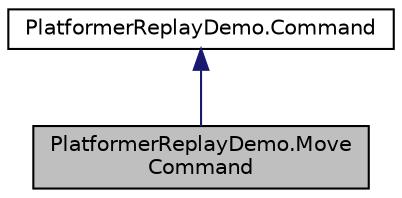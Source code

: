 digraph "PlatformerReplayDemo.MoveCommand"
{
 // LATEX_PDF_SIZE
  edge [fontname="Helvetica",fontsize="10",labelfontname="Helvetica",labelfontsize="10"];
  node [fontname="Helvetica",fontsize="10",shape=record];
  Node1 [label="PlatformerReplayDemo.Move\lCommand",height=0.2,width=0.4,color="black", fillcolor="grey75", style="filled", fontcolor="black",tooltip=" "];
  Node2 -> Node1 [dir="back",color="midnightblue",fontsize="10",style="solid",fontname="Helvetica"];
  Node2 [label="PlatformerReplayDemo.Command",height=0.2,width=0.4,color="black", fillcolor="white", style="filled",URL="$classPlatformerReplayDemo_1_1Command.html",tooltip=" "];
}
